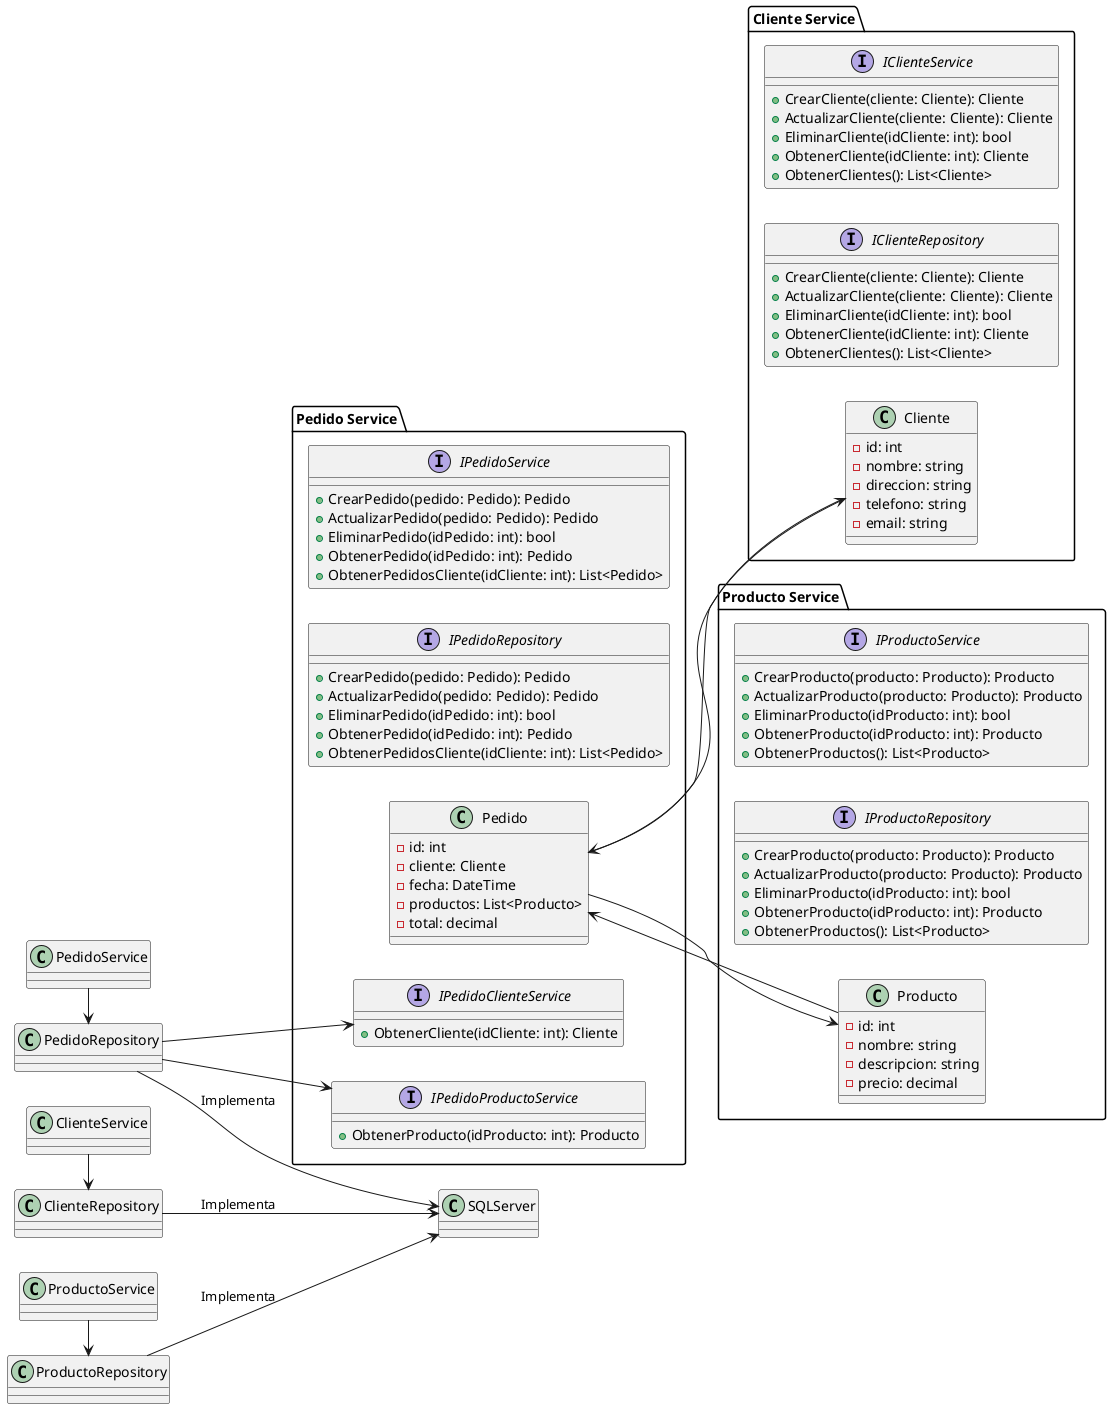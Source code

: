 @startuml
left to right direction

package "Pedido Service" {
  interface IPedidoService {
    +CrearPedido(pedido: Pedido): Pedido
    +ActualizarPedido(pedido: Pedido): Pedido
    +EliminarPedido(idPedido: int): bool
    +ObtenerPedido(idPedido: int): Pedido
    +ObtenerPedidosCliente(idCliente: int): List<Pedido>
  }
  interface IPedidoRepository {
    +CrearPedido(pedido: Pedido): Pedido
    +ActualizarPedido(pedido: Pedido): Pedido
    +EliminarPedido(idPedido: int): bool
    +ObtenerPedido(idPedido: int): Pedido
    +ObtenerPedidosCliente(idCliente: int): List<Pedido>
  }
  
  class Pedido {
    -id: int
    -cliente: Cliente
    -fecha: DateTime
    -productos: List<Producto>
    -total: decimal
  }
  
  interface IPedidoClienteService {
    +ObtenerCliente(idCliente: int): Cliente
  }
  interface IPedidoProductoService {
    +ObtenerProducto(idProducto: int): Producto
  }
}

package "Cliente Service" {
  interface IClienteService {
    +CrearCliente(cliente: Cliente): Cliente
    +ActualizarCliente(cliente: Cliente): Cliente
    +EliminarCliente(idCliente: int): bool
    +ObtenerCliente(idCliente: int): Cliente
    +ObtenerClientes(): List<Cliente>
  }
  interface IClienteRepository {
    +CrearCliente(cliente: Cliente): Cliente
    +ActualizarCliente(cliente: Cliente): Cliente
    +EliminarCliente(idCliente: int): bool
    +ObtenerCliente(idCliente: int): Cliente
    +ObtenerClientes(): List<Cliente>
  }
  
  class Cliente {
    -id: int
    -nombre: string
    -direccion: string
    -telefono: string
    -email: string
  }
}

package "Producto Service" {
  interface IProductoService {
    +CrearProducto(producto: Producto): Producto
    +ActualizarProducto(producto: Producto): Producto
    +EliminarProducto(idProducto: int): bool
    +ObtenerProducto(idProducto: int): Producto
    +ObtenerProductos(): List<Producto>
  }
  interface IProductoRepository {
    +CrearProducto(producto: Producto): Producto
    +ActualizarProducto(producto: Producto): Producto
    +EliminarProducto(idProducto: int): bool
    +ObtenerProducto(idProducto: int): Producto
    +ObtenerProductos(): List<Producto>
  }
  
  class Producto {
    -id: int
    -nombre: string
    -descripcion: string
    -precio: decimal
  }
}

PedidoService -> PedidoRepository
PedidoRepository --> SQLServer: Implementa
PedidoRepository --> IPedidoClienteService
PedidoRepository --> IPedidoProductoService

Pedido --> Cliente
Pedido --> Producto

ClienteService -> ClienteRepository
ClienteRepository --> SQLServer: Implementa

Cliente --> Pedido

ProductoService -> ProductoRepository
ProductoRepository --> SQLServer: Implementa

Producto --> Pedido

@enduml
